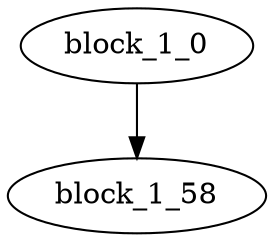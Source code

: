 digraph "wasm_ICFG.gv" {
	rankdir=TB
	subgraph global {
		block_1_0
		block_1_58
		block_1_0 -> block_1_58
	}
}

